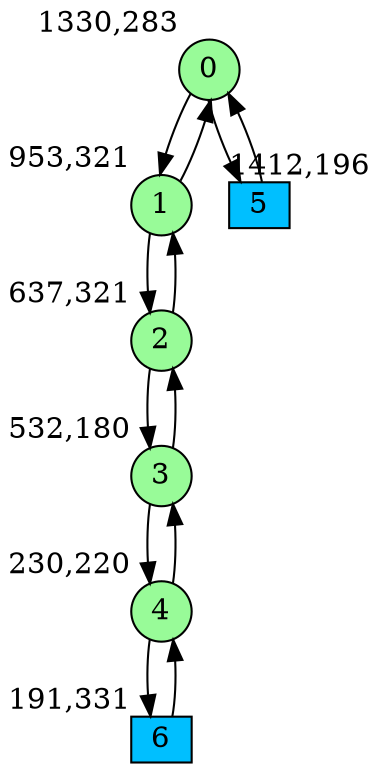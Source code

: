 digraph G {
graph [bgcolor=white]
node [shape=circle, style = filled, fillcolor=white,fixedsize=true, width=0.4, height=0.3 ]
0[xlabel="1330,283", pos = "17.7969,0.75!", fillcolor=palegreen ];
1[xlabel="953,321", pos = "11.9063,0.15625!", fillcolor=palegreen ];
2[xlabel="637,321", pos = "6.96875,0.15625!", fillcolor=palegreen ];
3[xlabel="532,180", pos = "5.32813,2.35938!", fillcolor=palegreen ];
4[xlabel="230,220", pos = "0.609375,1.73438!", fillcolor=palegreen ];
5[xlabel="1412,196", pos = "19.0781,2.10938!", fillcolor=deepskyblue, shape=box ];
6[xlabel="191,331", pos = "0,0!", fillcolor=deepskyblue, shape=box ];
0->1 ;
0->5 ;
1->0 ;
1->2 ;
2->1 ;
2->3 ;
3->2 ;
3->4 ;
4->3 ;
4->6 ;
5->0 ;
6->4 ;
}
